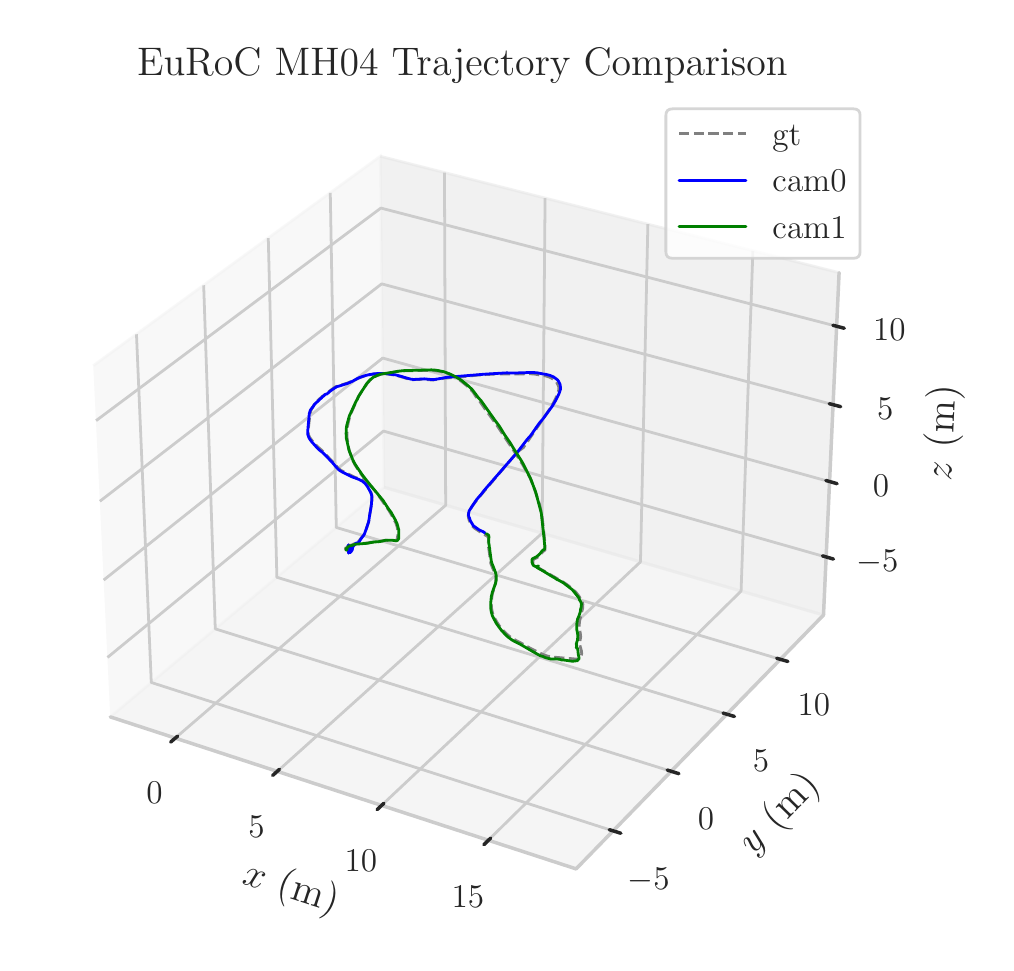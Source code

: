 \begingroup%
\makeatletter%
\begin{pgfpicture}%
\pgfpathrectangle{\pgfpointorigin}{\pgfqpoint{4.789in}{4.577in}}%
\pgfusepath{use as bounding box, clip}%
\begin{pgfscope}%
\pgfsetbuttcap%
\pgfsetmiterjoin%
\definecolor{currentfill}{rgb}{1.0,1.0,1.0}%
\pgfsetfillcolor{currentfill}%
\pgfsetlinewidth{0.0pt}%
\definecolor{currentstroke}{rgb}{1.0,1.0,1.0}%
\pgfsetstrokecolor{currentstroke}%
\pgfsetdash{}{0pt}%
\pgfpathmoveto{\pgfqpoint{0.0in}{0.0in}}%
\pgfpathlineto{\pgfqpoint{4.789in}{0.0in}}%
\pgfpathlineto{\pgfqpoint{4.789in}{4.577in}}%
\pgfpathlineto{\pgfqpoint{0.0in}{4.577in}}%
\pgfpathlineto{\pgfqpoint{0.0in}{0.0in}}%
\pgfpathclose%
\pgfusepath{fill}%
\end{pgfscope}%
\begin{pgfscope}%
\pgfsetbuttcap%
\pgfsetmiterjoin%
\definecolor{currentfill}{rgb}{1.0,1.0,1.0}%
\pgfsetfillcolor{currentfill}%
\pgfsetlinewidth{0.0pt}%
\definecolor{currentstroke}{rgb}{0.0,0.0,0.0}%
\pgfsetstrokecolor{currentstroke}%
\pgfsetstrokeopacity{0.0}%
\pgfsetdash{}{0pt}%
\pgfpathmoveto{\pgfqpoint{0.1in}{0.109in}}%
\pgfpathlineto{\pgfqpoint{4.246in}{0.109in}}%
\pgfpathlineto{\pgfqpoint{4.246in}{4.255in}}%
\pgfpathlineto{\pgfqpoint{0.1in}{4.255in}}%
\pgfpathlineto{\pgfqpoint{0.1in}{0.109in}}%
\pgfpathclose%
\pgfusepath{fill}%
\end{pgfscope}%
\begin{pgfscope}%
\pgfsetbuttcap%
\pgfsetmiterjoin%
\definecolor{currentfill}{rgb}{0.95,0.95,0.95}%
\pgfsetfillcolor{currentfill}%
\pgfsetfillopacity{0.5}%
\pgfsetlinewidth{1.004pt}%
\definecolor{currentstroke}{rgb}{0.95,0.95,0.95}%
\pgfsetstrokecolor{currentstroke}%
\pgfsetstrokeopacity{0.5}%
\pgfsetdash{}{0pt}%
\pgfpathmoveto{\pgfqpoint{0.413in}{1.131in}}%
\pgfpathlineto{\pgfqpoint{1.782in}{2.279in}}%
\pgfpathlineto{\pgfqpoint{1.763in}{3.934in}}%
\pgfpathlineto{\pgfqpoint{0.328in}{2.887in}}%
\pgfusepath{stroke,fill}%
\end{pgfscope}%
\begin{pgfscope}%
\pgfsetbuttcap%
\pgfsetmiterjoin%
\definecolor{currentfill}{rgb}{0.9,0.9,0.9}%
\pgfsetfillcolor{currentfill}%
\pgfsetfillopacity{0.5}%
\pgfsetlinewidth{1.004pt}%
\definecolor{currentstroke}{rgb}{0.9,0.9,0.9}%
\pgfsetstrokecolor{currentstroke}%
\pgfsetstrokeopacity{0.5}%
\pgfsetdash{}{0pt}%
\pgfpathmoveto{\pgfqpoint{1.782in}{2.279in}}%
\pgfpathlineto{\pgfqpoint{3.979in}{1.64in}}%
\pgfpathlineto{\pgfqpoint{4.057in}{3.352in}}%
\pgfpathlineto{\pgfqpoint{1.763in}{3.934in}}%
\pgfusepath{stroke,fill}%
\end{pgfscope}%
\begin{pgfscope}%
\pgfsetbuttcap%
\pgfsetmiterjoin%
\definecolor{currentfill}{rgb}{0.925,0.925,0.925}%
\pgfsetfillcolor{currentfill}%
\pgfsetfillopacity{0.5}%
\pgfsetlinewidth{1.004pt}%
\definecolor{currentstroke}{rgb}{0.925,0.925,0.925}%
\pgfsetstrokecolor{currentstroke}%
\pgfsetstrokeopacity{0.5}%
\pgfsetdash{}{0pt}%
\pgfpathmoveto{\pgfqpoint{0.413in}{1.131in}}%
\pgfpathlineto{\pgfqpoint{2.742in}{0.371in}}%
\pgfpathlineto{\pgfqpoint{3.979in}{1.64in}}%
\pgfpathlineto{\pgfqpoint{1.782in}{2.279in}}%
\pgfusepath{stroke,fill}%
\end{pgfscope}%
\begin{pgfscope}%
\pgfsetroundcap%
\pgfsetroundjoin%
\pgfsetlinewidth{1.255pt}%
\definecolor{currentstroke}{rgb}{0.8,0.8,0.8}%
\pgfsetstrokecolor{currentstroke}%
\pgfsetdash{}{0pt}%
\pgfpathmoveto{\pgfqpoint{0.413in}{1.131in}}%
\pgfpathlineto{\pgfqpoint{2.742in}{0.371in}}%
\pgfusepath{stroke}%
\end{pgfscope}%
\begin{pgfscope}%
\definecolor{textcolor}{rgb}{0.15,0.15,0.15}%
\pgfsetstrokecolor{textcolor}%
\pgfsetfillcolor{textcolor}%
\pgftext[x=1.071in, y=0.3in, left, base,rotate=341.913]{\color{textcolor}\rmfamily\fontsize{14.4}{17.28}\selectfont \(\displaystyle x\) (m)}%
\end{pgfscope}%
\begin{pgfscope}%
\pgfsetbuttcap%
\pgfsetroundjoin%
\pgfsetlinewidth{1.004pt}%
\definecolor{currentstroke}{rgb}{0.8,0.8,0.8}%
\pgfsetstrokecolor{currentstroke}%
\pgfsetdash{}{0pt}%
\pgfpathmoveto{\pgfqpoint{0.738in}{1.025in}}%
\pgfpathlineto{\pgfqpoint{2.09in}{2.189in}}%
\pgfpathlineto{\pgfqpoint{2.084in}{3.852in}}%
\pgfusepath{stroke}%
\end{pgfscope}%
\begin{pgfscope}%
\pgfsetbuttcap%
\pgfsetroundjoin%
\pgfsetlinewidth{1.004pt}%
\definecolor{currentstroke}{rgb}{0.8,0.8,0.8}%
\pgfsetstrokecolor{currentstroke}%
\pgfsetdash{}{0pt}%
\pgfpathmoveto{\pgfqpoint{1.248in}{0.858in}}%
\pgfpathlineto{\pgfqpoint{2.572in}{2.049in}}%
\pgfpathlineto{\pgfqpoint{2.587in}{3.725in}}%
\pgfusepath{stroke}%
\end{pgfscope}%
\begin{pgfscope}%
\pgfsetbuttcap%
\pgfsetroundjoin%
\pgfsetlinewidth{1.004pt}%
\definecolor{currentstroke}{rgb}{0.8,0.8,0.8}%
\pgfsetstrokecolor{currentstroke}%
\pgfsetdash{}{0pt}%
\pgfpathmoveto{\pgfqpoint{1.769in}{0.688in}}%
\pgfpathlineto{\pgfqpoint{3.064in}{1.906in}}%
\pgfpathlineto{\pgfqpoint{3.101in}{3.595in}}%
\pgfusepath{stroke}%
\end{pgfscope}%
\begin{pgfscope}%
\pgfsetbuttcap%
\pgfsetroundjoin%
\pgfsetlinewidth{1.004pt}%
\definecolor{currentstroke}{rgb}{0.8,0.8,0.8}%
\pgfsetstrokecolor{currentstroke}%
\pgfsetdash{}{0pt}%
\pgfpathmoveto{\pgfqpoint{2.303in}{0.514in}}%
\pgfpathlineto{\pgfqpoint{3.567in}{1.76in}}%
\pgfpathlineto{\pgfqpoint{3.626in}{3.461in}}%
\pgfusepath{stroke}%
\end{pgfscope}%
\begin{pgfscope}%
\pgfpathrectangle{\pgfqpoint{0.1in}{0.109in}}{\pgfqpoint{4.146in}{4.146in}}%
\pgfusepath{clip}%
\pgfsetroundcap%
\pgfsetroundjoin%
\pgfsetlinewidth{1.004pt}%
\definecolor{currentstroke}{rgb}{0.8,0.8,0.8}%
\pgfsetstrokecolor{currentstroke}%
\pgfsetdash{}{0pt}%
\pgfpathmoveto{\pgfqpoint{2.229in}{2.238in}}%
\pgfusepath{stroke}%
\end{pgfscope}%
\begin{pgfscope}%
\pgfsetroundcap%
\pgfsetroundjoin%
\pgfsetlinewidth{1.255pt}%
\definecolor{currentstroke}{rgb}{0.15,0.15,0.15}%
\pgfsetstrokecolor{currentstroke}%
\pgfsetdash{}{0pt}%
\pgfpathmoveto{\pgfqpoint{0.75in}{1.035in}}%
\pgfpathlineto{\pgfqpoint{0.715in}{1.005in}}%
\pgfusepath{stroke}%
\end{pgfscope}%
\begin{pgfscope}%
\definecolor{textcolor}{rgb}{0.15,0.15,0.15}%
\pgfsetstrokecolor{textcolor}%
\pgfsetfillcolor{textcolor}%
\pgftext[x=0.634in,y=0.806in,,top]{\color{textcolor}\rmfamily\fontsize{13.2}{15.84}\selectfont \(\displaystyle {0}\)}%
\end{pgfscope}%
\begin{pgfscope}%
\pgfpathrectangle{\pgfqpoint{0.1in}{0.109in}}{\pgfqpoint{4.146in}{4.146in}}%
\pgfusepath{clip}%
\pgfsetroundcap%
\pgfsetroundjoin%
\pgfsetlinewidth{1.004pt}%
\definecolor{currentstroke}{rgb}{0.8,0.8,0.8}%
\pgfsetstrokecolor{currentstroke}%
\pgfsetdash{}{0pt}%
\pgfpathmoveto{\pgfqpoint{2.229in}{2.238in}}%
\pgfusepath{stroke}%
\end{pgfscope}%
\begin{pgfscope}%
\pgfsetroundcap%
\pgfsetroundjoin%
\pgfsetlinewidth{1.255pt}%
\definecolor{currentstroke}{rgb}{0.15,0.15,0.15}%
\pgfsetstrokecolor{currentstroke}%
\pgfsetdash{}{0pt}%
\pgfpathmoveto{\pgfqpoint{1.259in}{0.869in}}%
\pgfpathlineto{\pgfqpoint{1.225in}{0.838in}}%
\pgfusepath{stroke}%
\end{pgfscope}%
\begin{pgfscope}%
\definecolor{textcolor}{rgb}{0.15,0.15,0.15}%
\pgfsetstrokecolor{textcolor}%
\pgfsetfillcolor{textcolor}%
\pgftext[x=1.144in,y=0.636in,,top]{\color{textcolor}\rmfamily\fontsize{13.2}{15.84}\selectfont \(\displaystyle {5}\)}%
\end{pgfscope}%
\begin{pgfscope}%
\pgfpathrectangle{\pgfqpoint{0.1in}{0.109in}}{\pgfqpoint{4.146in}{4.146in}}%
\pgfusepath{clip}%
\pgfsetroundcap%
\pgfsetroundjoin%
\pgfsetlinewidth{1.004pt}%
\definecolor{currentstroke}{rgb}{0.8,0.8,0.8}%
\pgfsetstrokecolor{currentstroke}%
\pgfsetdash{}{0pt}%
\pgfpathmoveto{\pgfqpoint{2.229in}{2.238in}}%
\pgfusepath{stroke}%
\end{pgfscope}%
\begin{pgfscope}%
\pgfsetroundcap%
\pgfsetroundjoin%
\pgfsetlinewidth{1.255pt}%
\definecolor{currentstroke}{rgb}{0.15,0.15,0.15}%
\pgfsetstrokecolor{currentstroke}%
\pgfsetdash{}{0pt}%
\pgfpathmoveto{\pgfqpoint{1.781in}{0.699in}}%
\pgfpathlineto{\pgfqpoint{1.747in}{0.667in}}%
\pgfusepath{stroke}%
\end{pgfscope}%
\begin{pgfscope}%
\definecolor{textcolor}{rgb}{0.15,0.15,0.15}%
\pgfsetstrokecolor{textcolor}%
\pgfsetfillcolor{textcolor}%
\pgftext[x=1.666in,y=0.463in,,top]{\color{textcolor}\rmfamily\fontsize{13.2}{15.84}\selectfont \(\displaystyle {10}\)}%
\end{pgfscope}%
\begin{pgfscope}%
\pgfpathrectangle{\pgfqpoint{0.1in}{0.109in}}{\pgfqpoint{4.146in}{4.146in}}%
\pgfusepath{clip}%
\pgfsetroundcap%
\pgfsetroundjoin%
\pgfsetlinewidth{1.004pt}%
\definecolor{currentstroke}{rgb}{0.8,0.8,0.8}%
\pgfsetstrokecolor{currentstroke}%
\pgfsetdash{}{0pt}%
\pgfpathmoveto{\pgfqpoint{2.229in}{2.238in}}%
\pgfusepath{stroke}%
\end{pgfscope}%
\begin{pgfscope}%
\pgfsetroundcap%
\pgfsetroundjoin%
\pgfsetlinewidth{1.255pt}%
\definecolor{currentstroke}{rgb}{0.15,0.15,0.15}%
\pgfsetstrokecolor{currentstroke}%
\pgfsetdash{}{0pt}%
\pgfpathmoveto{\pgfqpoint{2.315in}{0.525in}}%
\pgfpathlineto{\pgfqpoint{2.281in}{0.492in}}%
\pgfusepath{stroke}%
\end{pgfscope}%
\begin{pgfscope}%
\definecolor{textcolor}{rgb}{0.15,0.15,0.15}%
\pgfsetstrokecolor{textcolor}%
\pgfsetfillcolor{textcolor}%
\pgftext[x=2.201in,y=0.285in,,top]{\color{textcolor}\rmfamily\fontsize{13.2}{15.84}\selectfont \(\displaystyle {15}\)}%
\end{pgfscope}%
\begin{pgfscope}%
\pgfsetroundcap%
\pgfsetroundjoin%
\pgfsetlinewidth{1.255pt}%
\definecolor{currentstroke}{rgb}{0.8,0.8,0.8}%
\pgfsetstrokecolor{currentstroke}%
\pgfsetdash{}{0pt}%
\pgfpathmoveto{\pgfqpoint{3.979in}{1.64in}}%
\pgfpathlineto{\pgfqpoint{2.742in}{0.371in}}%
\pgfusepath{stroke}%
\end{pgfscope}%
\begin{pgfscope}%
\definecolor{textcolor}{rgb}{0.15,0.15,0.15}%
\pgfsetstrokecolor{textcolor}%
\pgfsetfillcolor{textcolor}%
\pgftext[x=3.63in, y=0.437in, left, base,rotate=45.742]{\color{textcolor}\rmfamily\fontsize{14.4}{17.28}\selectfont \(\displaystyle y\) (m)}%
\end{pgfscope}%
\begin{pgfscope}%
\pgfsetbuttcap%
\pgfsetroundjoin%
\pgfsetlinewidth{1.004pt}%
\definecolor{currentstroke}{rgb}{0.8,0.8,0.8}%
\pgfsetstrokecolor{currentstroke}%
\pgfsetdash{}{0pt}%
\pgfpathmoveto{\pgfqpoint{0.544in}{3.044in}}%
\pgfpathlineto{\pgfqpoint{0.618in}{1.303in}}%
\pgfpathlineto{\pgfqpoint{2.927in}{0.561in}}%
\pgfusepath{stroke}%
\end{pgfscope}%
\begin{pgfscope}%
\pgfsetbuttcap%
\pgfsetroundjoin%
\pgfsetlinewidth{1.004pt}%
\definecolor{currentstroke}{rgb}{0.8,0.8,0.8}%
\pgfsetstrokecolor{currentstroke}%
\pgfsetdash{}{0pt}%
\pgfpathmoveto{\pgfqpoint{0.88in}{3.289in}}%
\pgfpathlineto{\pgfqpoint{0.938in}{1.571in}}%
\pgfpathlineto{\pgfqpoint{3.217in}{0.859in}}%
\pgfusepath{stroke}%
\end{pgfscope}%
\begin{pgfscope}%
\pgfsetbuttcap%
\pgfsetroundjoin%
\pgfsetlinewidth{1.004pt}%
\definecolor{currentstroke}{rgb}{0.8,0.8,0.8}%
\pgfsetstrokecolor{currentstroke}%
\pgfsetdash{}{0pt}%
\pgfpathmoveto{\pgfqpoint{1.203in}{3.525in}}%
\pgfpathlineto{\pgfqpoint{1.246in}{1.829in}}%
\pgfpathlineto{\pgfqpoint{3.496in}{1.144in}}%
\pgfusepath{stroke}%
\end{pgfscope}%
\begin{pgfscope}%
\pgfsetbuttcap%
\pgfsetroundjoin%
\pgfsetlinewidth{1.004pt}%
\definecolor{currentstroke}{rgb}{0.8,0.8,0.8}%
\pgfsetstrokecolor{currentstroke}%
\pgfsetdash{}{0pt}%
\pgfpathmoveto{\pgfqpoint{1.513in}{3.751in}}%
\pgfpathlineto{\pgfqpoint{1.543in}{2.078in}}%
\pgfpathlineto{\pgfqpoint{3.763in}{1.419in}}%
\pgfusepath{stroke}%
\end{pgfscope}%
\begin{pgfscope}%
\pgfpathrectangle{\pgfqpoint{0.1in}{0.109in}}{\pgfqpoint{4.146in}{4.146in}}%
\pgfusepath{clip}%
\pgfsetroundcap%
\pgfsetroundjoin%
\pgfsetlinewidth{1.004pt}%
\definecolor{currentstroke}{rgb}{0.8,0.8,0.8}%
\pgfsetstrokecolor{currentstroke}%
\pgfsetdash{}{0pt}%
\pgfpathmoveto{\pgfqpoint{2.229in}{2.238in}}%
\pgfusepath{stroke}%
\end{pgfscope}%
\begin{pgfscope}%
\pgfsetroundcap%
\pgfsetroundjoin%
\pgfsetlinewidth{1.255pt}%
\definecolor{currentstroke}{rgb}{0.15,0.15,0.15}%
\pgfsetstrokecolor{currentstroke}%
\pgfsetdash{}{0pt}%
\pgfpathmoveto{\pgfqpoint{2.908in}{0.567in}}%
\pgfpathlineto{\pgfqpoint{2.966in}{0.549in}}%
\pgfusepath{stroke}%
\end{pgfscope}%
\begin{pgfscope}%
\definecolor{textcolor}{rgb}{0.15,0.15,0.15}%
\pgfsetstrokecolor{textcolor}%
\pgfsetfillcolor{textcolor}%
\pgftext[x=3.105in,y=0.376in,,top]{\color{textcolor}\rmfamily\fontsize{13.2}{15.84}\selectfont \(\displaystyle {\ensuremath{-}5}\)}%
\end{pgfscope}%
\begin{pgfscope}%
\pgfpathrectangle{\pgfqpoint{0.1in}{0.109in}}{\pgfqpoint{4.146in}{4.146in}}%
\pgfusepath{clip}%
\pgfsetroundcap%
\pgfsetroundjoin%
\pgfsetlinewidth{1.004pt}%
\definecolor{currentstroke}{rgb}{0.8,0.8,0.8}%
\pgfsetstrokecolor{currentstroke}%
\pgfsetdash{}{0pt}%
\pgfpathmoveto{\pgfqpoint{2.229in}{2.238in}}%
\pgfusepath{stroke}%
\end{pgfscope}%
\begin{pgfscope}%
\pgfsetroundcap%
\pgfsetroundjoin%
\pgfsetlinewidth{1.255pt}%
\definecolor{currentstroke}{rgb}{0.15,0.15,0.15}%
\pgfsetstrokecolor{currentstroke}%
\pgfsetdash{}{0pt}%
\pgfpathmoveto{\pgfqpoint{3.198in}{0.865in}}%
\pgfpathlineto{\pgfqpoint{3.256in}{0.847in}}%
\pgfusepath{stroke}%
\end{pgfscope}%
\begin{pgfscope}%
\definecolor{textcolor}{rgb}{0.15,0.15,0.15}%
\pgfsetstrokecolor{textcolor}%
\pgfsetfillcolor{textcolor}%
\pgftext[x=3.392in,y=0.677in,,top]{\color{textcolor}\rmfamily\fontsize{13.2}{15.84}\selectfont \(\displaystyle {0}\)}%
\end{pgfscope}%
\begin{pgfscope}%
\pgfpathrectangle{\pgfqpoint{0.1in}{0.109in}}{\pgfqpoint{4.146in}{4.146in}}%
\pgfusepath{clip}%
\pgfsetroundcap%
\pgfsetroundjoin%
\pgfsetlinewidth{1.004pt}%
\definecolor{currentstroke}{rgb}{0.8,0.8,0.8}%
\pgfsetstrokecolor{currentstroke}%
\pgfsetdash{}{0pt}%
\pgfpathmoveto{\pgfqpoint{2.229in}{2.238in}}%
\pgfusepath{stroke}%
\end{pgfscope}%
\begin{pgfscope}%
\pgfsetroundcap%
\pgfsetroundjoin%
\pgfsetlinewidth{1.255pt}%
\definecolor{currentstroke}{rgb}{0.15,0.15,0.15}%
\pgfsetstrokecolor{currentstroke}%
\pgfsetdash{}{0pt}%
\pgfpathmoveto{\pgfqpoint{3.477in}{1.15in}}%
\pgfpathlineto{\pgfqpoint{3.534in}{1.133in}}%
\pgfusepath{stroke}%
\end{pgfscope}%
\begin{pgfscope}%
\definecolor{textcolor}{rgb}{0.15,0.15,0.15}%
\pgfsetstrokecolor{textcolor}%
\pgfsetfillcolor{textcolor}%
\pgftext[x=3.667in,y=0.967in,,top]{\color{textcolor}\rmfamily\fontsize{13.2}{15.84}\selectfont \(\displaystyle {5}\)}%
\end{pgfscope}%
\begin{pgfscope}%
\pgfpathrectangle{\pgfqpoint{0.1in}{0.109in}}{\pgfqpoint{4.146in}{4.146in}}%
\pgfusepath{clip}%
\pgfsetroundcap%
\pgfsetroundjoin%
\pgfsetlinewidth{1.004pt}%
\definecolor{currentstroke}{rgb}{0.8,0.8,0.8}%
\pgfsetstrokecolor{currentstroke}%
\pgfsetdash{}{0pt}%
\pgfpathmoveto{\pgfqpoint{2.229in}{2.238in}}%
\pgfusepath{stroke}%
\end{pgfscope}%
\begin{pgfscope}%
\pgfsetroundcap%
\pgfsetroundjoin%
\pgfsetlinewidth{1.255pt}%
\definecolor{currentstroke}{rgb}{0.15,0.15,0.15}%
\pgfsetstrokecolor{currentstroke}%
\pgfsetdash{}{0pt}%
\pgfpathmoveto{\pgfqpoint{3.745in}{1.424in}}%
\pgfpathlineto{\pgfqpoint{3.801in}{1.408in}}%
\pgfusepath{stroke}%
\end{pgfscope}%
\begin{pgfscope}%
\definecolor{textcolor}{rgb}{0.15,0.15,0.15}%
\pgfsetstrokecolor{textcolor}%
\pgfsetfillcolor{textcolor}%
\pgftext[x=3.931in,y=1.245in,,top]{\color{textcolor}\rmfamily\fontsize{13.2}{15.84}\selectfont \(\displaystyle {10}\)}%
\end{pgfscope}%
\begin{pgfscope}%
\pgfsetroundcap%
\pgfsetroundjoin%
\pgfsetlinewidth{1.255pt}%
\definecolor{currentstroke}{rgb}{0.8,0.8,0.8}%
\pgfsetstrokecolor{currentstroke}%
\pgfsetdash{}{0pt}%
\pgfpathmoveto{\pgfqpoint{3.979in}{1.64in}}%
\pgfpathlineto{\pgfqpoint{4.057in}{3.352in}}%
\pgfusepath{stroke}%
\end{pgfscope}%
\begin{pgfscope}%
\definecolor{textcolor}{rgb}{0.15,0.15,0.15}%
\pgfsetstrokecolor{textcolor}%
\pgfsetfillcolor{textcolor}%
\pgftext[x=4.617in, y=2.31in, left, base,rotate=87.378]{\color{textcolor}\rmfamily\fontsize{14.4}{17.28}\selectfont \(\displaystyle z\) (m)}%
\end{pgfscope}%
\begin{pgfscope}%
\pgfsetbuttcap%
\pgfsetroundjoin%
\pgfsetlinewidth{1.004pt}%
\definecolor{currentstroke}{rgb}{0.8,0.8,0.8}%
\pgfsetstrokecolor{currentstroke}%
\pgfsetdash{}{0pt}%
\pgfpathmoveto{\pgfqpoint{3.992in}{1.93in}}%
\pgfpathlineto{\pgfqpoint{1.779in}{2.56in}}%
\pgfpathlineto{\pgfqpoint{0.399in}{1.428in}}%
\pgfusepath{stroke}%
\end{pgfscope}%
\begin{pgfscope}%
\pgfsetbuttcap%
\pgfsetroundjoin%
\pgfsetlinewidth{1.004pt}%
\definecolor{currentstroke}{rgb}{0.8,0.8,0.8}%
\pgfsetstrokecolor{currentstroke}%
\pgfsetdash{}{0pt}%
\pgfpathmoveto{\pgfqpoint{4.01in}{2.307in}}%
\pgfpathlineto{\pgfqpoint{1.775in}{2.925in}}%
\pgfpathlineto{\pgfqpoint{0.38in}{1.815in}}%
\pgfusepath{stroke}%
\end{pgfscope}%
\begin{pgfscope}%
\pgfsetbuttcap%
\pgfsetroundjoin%
\pgfsetlinewidth{1.004pt}%
\definecolor{currentstroke}{rgb}{0.8,0.8,0.8}%
\pgfsetstrokecolor{currentstroke}%
\pgfsetdash{}{0pt}%
\pgfpathmoveto{\pgfqpoint{4.027in}{2.692in}}%
\pgfpathlineto{\pgfqpoint{1.77in}{3.296in}}%
\pgfpathlineto{\pgfqpoint{0.361in}{2.209in}}%
\pgfusepath{stroke}%
\end{pgfscope}%
\begin{pgfscope}%
\pgfsetbuttcap%
\pgfsetroundjoin%
\pgfsetlinewidth{1.004pt}%
\definecolor{currentstroke}{rgb}{0.8,0.8,0.8}%
\pgfsetstrokecolor{currentstroke}%
\pgfsetdash{}{0pt}%
\pgfpathmoveto{\pgfqpoint{4.045in}{3.084in}}%
\pgfpathlineto{\pgfqpoint{1.766in}{3.675in}}%
\pgfpathlineto{\pgfqpoint{0.342in}{2.612in}}%
\pgfusepath{stroke}%
\end{pgfscope}%
\begin{pgfscope}%
\pgfpathrectangle{\pgfqpoint{0.1in}{0.109in}}{\pgfqpoint{4.146in}{4.146in}}%
\pgfusepath{clip}%
\pgfsetroundcap%
\pgfsetroundjoin%
\pgfsetlinewidth{1.004pt}%
\definecolor{currentstroke}{rgb}{0.8,0.8,0.8}%
\pgfsetstrokecolor{currentstroke}%
\pgfsetdash{}{0pt}%
\pgfpathmoveto{\pgfqpoint{2.229in}{2.238in}}%
\pgfusepath{stroke}%
\end{pgfscope}%
\begin{pgfscope}%
\pgfsetroundcap%
\pgfsetroundjoin%
\pgfsetlinewidth{1.255pt}%
\definecolor{currentstroke}{rgb}{0.15,0.15,0.15}%
\pgfsetstrokecolor{currentstroke}%
\pgfsetdash{}{0pt}%
\pgfpathmoveto{\pgfqpoint{3.974in}{1.936in}}%
\pgfpathlineto{\pgfqpoint{4.029in}{1.92in}}%
\pgfusepath{stroke}%
\end{pgfscope}%
\begin{pgfscope}%
\definecolor{textcolor}{rgb}{0.15,0.15,0.15}%
\pgfsetstrokecolor{textcolor}%
\pgfsetfillcolor{textcolor}%
\pgftext[x=4.248in,y=1.966in,,top]{\color{textcolor}\rmfamily\fontsize{13.2}{15.84}\selectfont \(\displaystyle {\ensuremath{-}5}\)}%
\end{pgfscope}%
\begin{pgfscope}%
\pgfpathrectangle{\pgfqpoint{0.1in}{0.109in}}{\pgfqpoint{4.146in}{4.146in}}%
\pgfusepath{clip}%
\pgfsetroundcap%
\pgfsetroundjoin%
\pgfsetlinewidth{1.004pt}%
\definecolor{currentstroke}{rgb}{0.8,0.8,0.8}%
\pgfsetstrokecolor{currentstroke}%
\pgfsetdash{}{0pt}%
\pgfpathmoveto{\pgfqpoint{2.229in}{2.238in}}%
\pgfusepath{stroke}%
\end{pgfscope}%
\begin{pgfscope}%
\pgfsetroundcap%
\pgfsetroundjoin%
\pgfsetlinewidth{1.255pt}%
\definecolor{currentstroke}{rgb}{0.15,0.15,0.15}%
\pgfsetstrokecolor{currentstroke}%
\pgfsetdash{}{0pt}%
\pgfpathmoveto{\pgfqpoint{3.991in}{2.313in}}%
\pgfpathlineto{\pgfqpoint{4.047in}{2.297in}}%
\pgfusepath{stroke}%
\end{pgfscope}%
\begin{pgfscope}%
\definecolor{textcolor}{rgb}{0.15,0.15,0.15}%
\pgfsetstrokecolor{textcolor}%
\pgfsetfillcolor{textcolor}%
\pgftext[x=4.267in,y=2.342in,,top]{\color{textcolor}\rmfamily\fontsize{13.2}{15.84}\selectfont \(\displaystyle {0}\)}%
\end{pgfscope}%
\begin{pgfscope}%
\pgfpathrectangle{\pgfqpoint{0.1in}{0.109in}}{\pgfqpoint{4.146in}{4.146in}}%
\pgfusepath{clip}%
\pgfsetroundcap%
\pgfsetroundjoin%
\pgfsetlinewidth{1.004pt}%
\definecolor{currentstroke}{rgb}{0.8,0.8,0.8}%
\pgfsetstrokecolor{currentstroke}%
\pgfsetdash{}{0pt}%
\pgfpathmoveto{\pgfqpoint{2.229in}{2.238in}}%
\pgfusepath{stroke}%
\end{pgfscope}%
\begin{pgfscope}%
\pgfsetroundcap%
\pgfsetroundjoin%
\pgfsetlinewidth{1.255pt}%
\definecolor{currentstroke}{rgb}{0.15,0.15,0.15}%
\pgfsetstrokecolor{currentstroke}%
\pgfsetdash{}{0pt}%
\pgfpathmoveto{\pgfqpoint{4.008in}{2.697in}}%
\pgfpathlineto{\pgfqpoint{4.065in}{2.682in}}%
\pgfusepath{stroke}%
\end{pgfscope}%
\begin{pgfscope}%
\definecolor{textcolor}{rgb}{0.15,0.15,0.15}%
\pgfsetstrokecolor{textcolor}%
\pgfsetfillcolor{textcolor}%
\pgftext[x=4.288in,y=2.726in,,top]{\color{textcolor}\rmfamily\fontsize{13.2}{15.84}\selectfont \(\displaystyle {5}\)}%
\end{pgfscope}%
\begin{pgfscope}%
\pgfpathrectangle{\pgfqpoint{0.1in}{0.109in}}{\pgfqpoint{4.146in}{4.146in}}%
\pgfusepath{clip}%
\pgfsetroundcap%
\pgfsetroundjoin%
\pgfsetlinewidth{1.004pt}%
\definecolor{currentstroke}{rgb}{0.8,0.8,0.8}%
\pgfsetstrokecolor{currentstroke}%
\pgfsetdash{}{0pt}%
\pgfpathmoveto{\pgfqpoint{2.229in}{2.238in}}%
\pgfusepath{stroke}%
\end{pgfscope}%
\begin{pgfscope}%
\pgfsetroundcap%
\pgfsetroundjoin%
\pgfsetlinewidth{1.255pt}%
\definecolor{currentstroke}{rgb}{0.15,0.15,0.15}%
\pgfsetstrokecolor{currentstroke}%
\pgfsetdash{}{0pt}%
\pgfpathmoveto{\pgfqpoint{4.026in}{3.089in}}%
\pgfpathlineto{\pgfqpoint{4.083in}{3.074in}}%
\pgfusepath{stroke}%
\end{pgfscope}%
\begin{pgfscope}%
\definecolor{textcolor}{rgb}{0.15,0.15,0.15}%
\pgfsetstrokecolor{textcolor}%
\pgfsetfillcolor{textcolor}%
\pgftext[x=4.308in,y=3.118in,,top]{\color{textcolor}\rmfamily\fontsize{13.2}{15.84}\selectfont \(\displaystyle {10}\)}%
\end{pgfscope}%
\begin{pgfscope}%
\pgfpathrectangle{\pgfqpoint{0.1in}{0.109in}}{\pgfqpoint{4.146in}{4.146in}}%
\pgfusepath{clip}%
\pgfsetbuttcap%
\pgfsetroundjoin%
\pgfsetlinewidth{1.004pt}%
\definecolor{currentstroke}{rgb}{0.502,0.502,0.502}%
\pgfsetstrokecolor{currentstroke}%
\pgfsetdash{{3.7pt}{1.6pt}}{0.0pt}%
\pgfpathmoveto{\pgfqpoint{1.604in}{1.954in}}%
\pgfpathlineto{\pgfqpoint{1.605in}{1.958in}}%
\pgfpathlineto{\pgfqpoint{1.606in}{1.983in}}%
\pgfpathlineto{\pgfqpoint{1.605in}{1.992in}}%
\pgfpathlineto{\pgfqpoint{1.605in}{1.976in}}%
\pgfpathlineto{\pgfqpoint{1.604in}{1.964in}}%
\pgfpathlineto{\pgfqpoint{1.604in}{1.972in}}%
\pgfpathlineto{\pgfqpoint{1.602in}{1.989in}}%
\pgfpathlineto{\pgfqpoint{1.604in}{1.985in}}%
\pgfpathlineto{\pgfqpoint{1.608in}{1.973in}}%
\pgfpathlineto{\pgfqpoint{1.609in}{1.964in}}%
\pgfpathlineto{\pgfqpoint{1.609in}{1.957in}}%
\pgfpathlineto{\pgfqpoint{1.61in}{1.955in}}%
\pgfpathlineto{\pgfqpoint{1.612in}{1.955in}}%
\pgfpathlineto{\pgfqpoint{1.617in}{1.96in}}%
\pgfpathlineto{\pgfqpoint{1.621in}{1.966in}}%
\pgfpathlineto{\pgfqpoint{1.623in}{1.973in}}%
\pgfpathlineto{\pgfqpoint{1.621in}{1.983in}}%
\pgfpathlineto{\pgfqpoint{1.619in}{1.986in}}%
\pgfpathlineto{\pgfqpoint{1.618in}{1.984in}}%
\pgfpathlineto{\pgfqpoint{1.617in}{1.979in}}%
\pgfpathlineto{\pgfqpoint{1.616in}{1.974in}}%
\pgfpathlineto{\pgfqpoint{1.609in}{1.958in}}%
\pgfpathlineto{\pgfqpoint{1.608in}{1.958in}}%
\pgfpathlineto{\pgfqpoint{1.607in}{1.969in}}%
\pgfpathlineto{\pgfqpoint{1.606in}{1.968in}}%
\pgfpathlineto{\pgfqpoint{1.604in}{1.96in}}%
\pgfpathlineto{\pgfqpoint{1.603in}{1.956in}}%
\pgfpathlineto{\pgfqpoint{1.604in}{1.957in}}%
\pgfpathlineto{\pgfqpoint{1.606in}{1.959in}}%
\pgfpathlineto{\pgfqpoint{1.609in}{1.964in}}%
\pgfpathlineto{\pgfqpoint{1.612in}{1.973in}}%
\pgfpathlineto{\pgfqpoint{1.616in}{1.974in}}%
\pgfpathlineto{\pgfqpoint{1.621in}{1.979in}}%
\pgfpathlineto{\pgfqpoint{1.634in}{1.996in}}%
\pgfpathlineto{\pgfqpoint{1.641in}{2.002in}}%
\pgfpathlineto{\pgfqpoint{1.648in}{2.004in}}%
\pgfpathlineto{\pgfqpoint{1.652in}{2.005in}}%
\pgfpathlineto{\pgfqpoint{1.659in}{2.014in}}%
\pgfpathlineto{\pgfqpoint{1.671in}{2.03in}}%
\pgfpathlineto{\pgfqpoint{1.68in}{2.04in}}%
\pgfpathlineto{\pgfqpoint{1.688in}{2.055in}}%
\pgfpathlineto{\pgfqpoint{1.703in}{2.101in}}%
\pgfpathlineto{\pgfqpoint{1.707in}{2.118in}}%
\pgfpathlineto{\pgfqpoint{1.722in}{2.218in}}%
\pgfpathlineto{\pgfqpoint{1.722in}{2.231in}}%
\pgfpathlineto{\pgfqpoint{1.72in}{2.243in}}%
\pgfpathlineto{\pgfqpoint{1.713in}{2.262in}}%
\pgfpathlineto{\pgfqpoint{1.705in}{2.277in}}%
\pgfpathlineto{\pgfqpoint{1.696in}{2.292in}}%
\pgfpathlineto{\pgfqpoint{1.684in}{2.305in}}%
\pgfpathlineto{\pgfqpoint{1.67in}{2.316in}}%
\pgfpathlineto{\pgfqpoint{1.653in}{2.323in}}%
\pgfpathlineto{\pgfqpoint{1.635in}{2.329in}}%
\pgfpathlineto{\pgfqpoint{1.618in}{2.338in}}%
\pgfpathlineto{\pgfqpoint{1.579in}{2.357in}}%
\pgfpathlineto{\pgfqpoint{1.566in}{2.364in}}%
\pgfpathlineto{\pgfqpoint{1.554in}{2.373in}}%
\pgfpathlineto{\pgfqpoint{1.543in}{2.386in}}%
\pgfpathlineto{\pgfqpoint{1.526in}{2.405in}}%
\pgfpathlineto{\pgfqpoint{1.47in}{2.464in}}%
\pgfpathlineto{\pgfqpoint{1.446in}{2.485in}}%
\pgfpathlineto{\pgfqpoint{1.422in}{2.512in}}%
\pgfpathlineto{\pgfqpoint{1.411in}{2.527in}}%
\pgfpathlineto{\pgfqpoint{1.407in}{2.535in}}%
\pgfpathlineto{\pgfqpoint{1.404in}{2.543in}}%
\pgfpathlineto{\pgfqpoint{1.403in}{2.551in}}%
\pgfpathlineto{\pgfqpoint{1.403in}{2.568in}}%
\pgfpathlineto{\pgfqpoint{1.407in}{2.605in}}%
\pgfpathlineto{\pgfqpoint{1.412in}{2.649in}}%
\pgfpathlineto{\pgfqpoint{1.417in}{2.665in}}%
\pgfpathlineto{\pgfqpoint{1.428in}{2.685in}}%
\pgfpathlineto{\pgfqpoint{1.44in}{2.702in}}%
\pgfpathlineto{\pgfqpoint{1.455in}{2.717in}}%
\pgfpathlineto{\pgfqpoint{1.473in}{2.733in}}%
\pgfpathlineto{\pgfqpoint{1.531in}{2.776in}}%
\pgfpathlineto{\pgfqpoint{1.541in}{2.782in}}%
\pgfpathlineto{\pgfqpoint{1.563in}{2.789in}}%
\pgfpathlineto{\pgfqpoint{1.596in}{2.799in}}%
\pgfpathlineto{\pgfqpoint{1.628in}{2.812in}}%
\pgfpathlineto{\pgfqpoint{1.662in}{2.828in}}%
\pgfpathlineto{\pgfqpoint{1.686in}{2.836in}}%
\pgfpathlineto{\pgfqpoint{1.712in}{2.842in}}%
\pgfpathlineto{\pgfqpoint{1.74in}{2.846in}}%
\pgfpathlineto{\pgfqpoint{1.767in}{2.847in}}%
\pgfpathlineto{\pgfqpoint{1.793in}{2.846in}}%
\pgfpathlineto{\pgfqpoint{1.834in}{2.84in}}%
\pgfpathlineto{\pgfqpoint{1.862in}{2.833in}}%
\pgfpathlineto{\pgfqpoint{1.901in}{2.821in}}%
\pgfpathlineto{\pgfqpoint{1.914in}{2.818in}}%
\pgfpathlineto{\pgfqpoint{1.926in}{2.817in}}%
\pgfpathlineto{\pgfqpoint{1.98in}{2.819in}}%
\pgfpathlineto{\pgfqpoint{2.024in}{2.815in}}%
\pgfpathlineto{\pgfqpoint{2.049in}{2.819in}}%
\pgfpathlineto{\pgfqpoint{2.088in}{2.825in}}%
\pgfpathlineto{\pgfqpoint{2.131in}{2.828in}}%
\pgfpathlineto{\pgfqpoint{2.18in}{2.832in}}%
\pgfpathlineto{\pgfqpoint{2.251in}{2.84in}}%
\pgfpathlineto{\pgfqpoint{2.354in}{2.846in}}%
\pgfpathlineto{\pgfqpoint{2.405in}{2.846in}}%
\pgfpathlineto{\pgfqpoint{2.457in}{2.845in}}%
\pgfpathlineto{\pgfqpoint{2.506in}{2.847in}}%
\pgfpathlineto{\pgfqpoint{2.534in}{2.845in}}%
\pgfpathlineto{\pgfqpoint{2.592in}{2.835in}}%
\pgfpathlineto{\pgfqpoint{2.611in}{2.829in}}%
\pgfpathlineto{\pgfqpoint{2.627in}{2.82in}}%
\pgfpathlineto{\pgfqpoint{2.64in}{2.809in}}%
\pgfpathlineto{\pgfqpoint{2.645in}{2.803in}}%
\pgfpathlineto{\pgfqpoint{2.649in}{2.796in}}%
\pgfpathlineto{\pgfqpoint{2.653in}{2.788in}}%
\pgfpathlineto{\pgfqpoint{2.655in}{2.781in}}%
\pgfpathlineto{\pgfqpoint{2.655in}{2.773in}}%
\pgfpathlineto{\pgfqpoint{2.655in}{2.765in}}%
\pgfpathlineto{\pgfqpoint{2.65in}{2.747in}}%
\pgfpathlineto{\pgfqpoint{2.641in}{2.726in}}%
\pgfpathlineto{\pgfqpoint{2.628in}{2.7in}}%
\pgfpathlineto{\pgfqpoint{2.611in}{2.671in}}%
\pgfpathlineto{\pgfqpoint{2.479in}{2.478in}}%
\pgfpathlineto{\pgfqpoint{2.449in}{2.456in}}%
\pgfpathlineto{\pgfqpoint{2.26in}{2.233in}}%
\pgfpathlineto{\pgfqpoint{2.227in}{2.191in}}%
\pgfpathlineto{\pgfqpoint{2.212in}{2.169in}}%
\pgfpathlineto{\pgfqpoint{2.207in}{2.158in}}%
\pgfpathlineto{\pgfqpoint{2.204in}{2.148in}}%
\pgfpathlineto{\pgfqpoint{2.203in}{2.137in}}%
\pgfpathlineto{\pgfqpoint{2.204in}{2.126in}}%
\pgfpathlineto{\pgfqpoint{2.207in}{2.116in}}%
\pgfpathlineto{\pgfqpoint{2.214in}{2.1in}}%
\pgfpathlineto{\pgfqpoint{2.223in}{2.086in}}%
\pgfpathlineto{\pgfqpoint{2.231in}{2.077in}}%
\pgfpathlineto{\pgfqpoint{2.256in}{2.06in}}%
\pgfpathlineto{\pgfqpoint{2.301in}{2.032in}}%
\pgfpathlineto{\pgfqpoint{2.303in}{2.027in}}%
\pgfpathlineto{\pgfqpoint{2.304in}{2.021in}}%
\pgfpathlineto{\pgfqpoint{2.303in}{1.989in}}%
\pgfpathlineto{\pgfqpoint{2.316in}{1.897in}}%
\pgfpathlineto{\pgfqpoint{2.324in}{1.877in}}%
\pgfpathlineto{\pgfqpoint{2.335in}{1.852in}}%
\pgfpathlineto{\pgfqpoint{2.34in}{1.832in}}%
\pgfpathlineto{\pgfqpoint{2.341in}{1.814in}}%
\pgfpathlineto{\pgfqpoint{2.339in}{1.798in}}%
\pgfpathlineto{\pgfqpoint{2.329in}{1.765in}}%
\pgfpathlineto{\pgfqpoint{2.323in}{1.745in}}%
\pgfpathlineto{\pgfqpoint{2.32in}{1.722in}}%
\pgfpathlineto{\pgfqpoint{2.318in}{1.696in}}%
\pgfpathlineto{\pgfqpoint{2.319in}{1.676in}}%
\pgfpathlineto{\pgfqpoint{2.323in}{1.656in}}%
\pgfpathlineto{\pgfqpoint{2.328in}{1.639in}}%
\pgfpathlineto{\pgfqpoint{2.335in}{1.624in}}%
\pgfpathlineto{\pgfqpoint{2.349in}{1.6in}}%
\pgfpathlineto{\pgfqpoint{2.36in}{1.584in}}%
\pgfpathlineto{\pgfqpoint{2.38in}{1.56in}}%
\pgfpathlineto{\pgfqpoint{2.402in}{1.539in}}%
\pgfpathlineto{\pgfqpoint{2.419in}{1.526in}}%
\pgfpathlineto{\pgfqpoint{2.44in}{1.514in}}%
\pgfpathlineto{\pgfqpoint{2.482in}{1.492in}}%
\pgfpathlineto{\pgfqpoint{2.511in}{1.475in}}%
\pgfpathlineto{\pgfqpoint{2.573in}{1.444in}}%
\pgfpathlineto{\pgfqpoint{2.599in}{1.435in}}%
\pgfpathlineto{\pgfqpoint{2.625in}{1.43in}}%
\pgfpathlineto{\pgfqpoint{2.649in}{1.428in}}%
\pgfpathlineto{\pgfqpoint{2.743in}{1.42in}}%
\pgfpathlineto{\pgfqpoint{2.751in}{1.42in}}%
\pgfpathlineto{\pgfqpoint{2.758in}{1.422in}}%
\pgfpathlineto{\pgfqpoint{2.762in}{1.425in}}%
\pgfpathlineto{\pgfqpoint{2.766in}{1.429in}}%
\pgfpathlineto{\pgfqpoint{2.768in}{1.434in}}%
\pgfpathlineto{\pgfqpoint{2.77in}{1.447in}}%
\pgfpathlineto{\pgfqpoint{2.769in}{1.46in}}%
\pgfpathlineto{\pgfqpoint{2.76in}{1.493in}}%
\pgfpathlineto{\pgfqpoint{2.76in}{1.502in}}%
\pgfpathlineto{\pgfqpoint{2.765in}{1.531in}}%
\pgfpathlineto{\pgfqpoint{2.764in}{1.543in}}%
\pgfpathlineto{\pgfqpoint{2.758in}{1.581in}}%
\pgfpathlineto{\pgfqpoint{2.758in}{1.594in}}%
\pgfpathlineto{\pgfqpoint{2.76in}{1.612in}}%
\pgfpathlineto{\pgfqpoint{2.775in}{1.675in}}%
\pgfpathlineto{\pgfqpoint{2.776in}{1.693in}}%
\pgfpathlineto{\pgfqpoint{2.774in}{1.702in}}%
\pgfpathlineto{\pgfqpoint{2.77in}{1.712in}}%
\pgfpathlineto{\pgfqpoint{2.758in}{1.732in}}%
\pgfpathlineto{\pgfqpoint{2.742in}{1.753in}}%
\pgfpathlineto{\pgfqpoint{2.722in}{1.772in}}%
\pgfpathlineto{\pgfqpoint{2.701in}{1.789in}}%
\pgfpathlineto{\pgfqpoint{2.679in}{1.804in}}%
\pgfpathlineto{\pgfqpoint{2.587in}{1.857in}}%
\pgfpathlineto{\pgfqpoint{2.532in}{1.888in}}%
\pgfpathlineto{\pgfqpoint{2.527in}{1.895in}}%
\pgfpathlineto{\pgfqpoint{2.526in}{1.908in}}%
\pgfpathlineto{\pgfqpoint{2.528in}{1.917in}}%
\pgfpathlineto{\pgfqpoint{2.532in}{1.92in}}%
\pgfpathlineto{\pgfqpoint{2.547in}{1.927in}}%
\pgfpathlineto{\pgfqpoint{2.555in}{1.934in}}%
\pgfpathlineto{\pgfqpoint{2.568in}{1.948in}}%
\pgfpathlineto{\pgfqpoint{2.579in}{1.96in}}%
\pgfpathlineto{\pgfqpoint{2.584in}{1.963in}}%
\pgfpathlineto{\pgfqpoint{2.586in}{1.963in}}%
\pgfpathlineto{\pgfqpoint{2.587in}{1.977in}}%
\pgfpathlineto{\pgfqpoint{2.586in}{2.004in}}%
\pgfpathlineto{\pgfqpoint{2.573in}{2.126in}}%
\pgfpathlineto{\pgfqpoint{2.564in}{2.173in}}%
\pgfpathlineto{\pgfqpoint{2.56in}{2.191in}}%
\pgfpathlineto{\pgfqpoint{2.548in}{2.228in}}%
\pgfpathlineto{\pgfqpoint{2.53in}{2.281in}}%
\pgfpathlineto{\pgfqpoint{2.511in}{2.329in}}%
\pgfpathlineto{\pgfqpoint{2.471in}{2.399in}}%
\pgfpathlineto{\pgfqpoint{2.461in}{2.412in}}%
\pgfpathlineto{\pgfqpoint{2.454in}{2.426in}}%
\pgfpathlineto{\pgfqpoint{2.342in}{2.595in}}%
\pgfpathlineto{\pgfqpoint{2.29in}{2.666in}}%
\pgfpathlineto{\pgfqpoint{2.263in}{2.705in}}%
\pgfpathlineto{\pgfqpoint{2.241in}{2.733in}}%
\pgfpathlineto{\pgfqpoint{2.227in}{2.755in}}%
\pgfpathlineto{\pgfqpoint{2.212in}{2.771in}}%
\pgfpathlineto{\pgfqpoint{2.192in}{2.79in}}%
\pgfpathlineto{\pgfqpoint{2.168in}{2.809in}}%
\pgfpathlineto{\pgfqpoint{2.155in}{2.819in}}%
\pgfpathlineto{\pgfqpoint{2.128in}{2.835in}}%
\pgfpathlineto{\pgfqpoint{2.099in}{2.848in}}%
\pgfpathlineto{\pgfqpoint{2.069in}{2.857in}}%
\pgfpathlineto{\pgfqpoint{2.054in}{2.86in}}%
\pgfpathlineto{\pgfqpoint{2.023in}{2.863in}}%
\pgfpathlineto{\pgfqpoint{1.975in}{2.863in}}%
\pgfpathlineto{\pgfqpoint{1.927in}{2.862in}}%
\pgfpathlineto{\pgfqpoint{1.883in}{2.862in}}%
\pgfpathlineto{\pgfqpoint{1.856in}{2.859in}}%
\pgfpathlineto{\pgfqpoint{1.817in}{2.852in}}%
\pgfpathlineto{\pgfqpoint{1.782in}{2.848in}}%
\pgfpathlineto{\pgfqpoint{1.761in}{2.843in}}%
\pgfpathlineto{\pgfqpoint{1.741in}{2.835in}}%
\pgfpathlineto{\pgfqpoint{1.722in}{2.825in}}%
\pgfpathlineto{\pgfqpoint{1.714in}{2.817in}}%
\pgfpathlineto{\pgfqpoint{1.698in}{2.799in}}%
\pgfpathlineto{\pgfqpoint{1.669in}{2.757in}}%
\pgfpathlineto{\pgfqpoint{1.656in}{2.736in}}%
\pgfpathlineto{\pgfqpoint{1.644in}{2.711in}}%
\pgfpathlineto{\pgfqpoint{1.622in}{2.661in}}%
\pgfpathlineto{\pgfqpoint{1.609in}{2.627in}}%
\pgfpathlineto{\pgfqpoint{1.603in}{2.603in}}%
\pgfpathlineto{\pgfqpoint{1.598in}{2.577in}}%
\pgfpathlineto{\pgfqpoint{1.597in}{2.551in}}%
\pgfpathlineto{\pgfqpoint{1.597in}{2.527in}}%
\pgfpathlineto{\pgfqpoint{1.6in}{2.505in}}%
\pgfpathlineto{\pgfqpoint{1.605in}{2.474in}}%
\pgfpathlineto{\pgfqpoint{1.613in}{2.447in}}%
\pgfpathlineto{\pgfqpoint{1.626in}{2.412in}}%
\pgfpathlineto{\pgfqpoint{1.637in}{2.391in}}%
\pgfpathlineto{\pgfqpoint{1.657in}{2.359in}}%
\pgfpathlineto{\pgfqpoint{1.685in}{2.321in}}%
\pgfpathlineto{\pgfqpoint{1.701in}{2.301in}}%
\pgfpathlineto{\pgfqpoint{1.737in}{2.261in}}%
\pgfpathlineto{\pgfqpoint{1.754in}{2.238in}}%
\pgfpathlineto{\pgfqpoint{1.805in}{2.165in}}%
\pgfpathlineto{\pgfqpoint{1.816in}{2.147in}}%
\pgfpathlineto{\pgfqpoint{1.841in}{2.1in}}%
\pgfpathlineto{\pgfqpoint{1.848in}{2.078in}}%
\pgfpathlineto{\pgfqpoint{1.85in}{2.063in}}%
\pgfpathlineto{\pgfqpoint{1.85in}{2.035in}}%
\pgfpathlineto{\pgfqpoint{1.848in}{2.023in}}%
\pgfpathlineto{\pgfqpoint{1.844in}{2.013in}}%
\pgfpathlineto{\pgfqpoint{1.841in}{2.011in}}%
\pgfpathlineto{\pgfqpoint{1.819in}{2.014in}}%
\pgfpathlineto{\pgfqpoint{1.804in}{2.013in}}%
\pgfpathlineto{\pgfqpoint{1.793in}{2.014in}}%
\pgfpathlineto{\pgfqpoint{1.78in}{2.013in}}%
\pgfpathlineto{\pgfqpoint{1.754in}{2.007in}}%
\pgfpathlineto{\pgfqpoint{1.715in}{2.004in}}%
\pgfpathlineto{\pgfqpoint{1.696in}{2.0in}}%
\pgfpathlineto{\pgfqpoint{1.679in}{1.999in}}%
\pgfpathlineto{\pgfqpoint{1.663in}{1.997in}}%
\pgfpathlineto{\pgfqpoint{1.636in}{1.997in}}%
\pgfpathlineto{\pgfqpoint{1.627in}{1.994in}}%
\pgfpathlineto{\pgfqpoint{1.619in}{1.99in}}%
\pgfpathlineto{\pgfqpoint{1.604in}{1.988in}}%
\pgfpathlineto{\pgfqpoint{1.596in}{1.982in}}%
\pgfpathlineto{\pgfqpoint{1.59in}{1.975in}}%
\pgfpathlineto{\pgfqpoint{1.588in}{1.974in}}%
\pgfpathlineto{\pgfqpoint{1.591in}{1.976in}}%
\pgfpathlineto{\pgfqpoint{1.592in}{1.974in}}%
\pgfpathlineto{\pgfqpoint{1.589in}{1.967in}}%
\pgfpathlineto{\pgfqpoint{1.59in}{1.969in}}%
\pgfusepath{stroke}%
\end{pgfscope}%
\begin{pgfscope}%
\pgfpathrectangle{\pgfqpoint{0.1in}{0.109in}}{\pgfqpoint{4.146in}{4.146in}}%
\pgfusepath{clip}%
\pgfsetroundcap%
\pgfsetroundjoin%
\pgfsetlinewidth{1.004pt}%
\definecolor{currentstroke}{rgb}{0.0,0.0,1.0}%
\pgfsetstrokecolor{currentstroke}%
\pgfsetdash{}{0pt}%
\pgfpathmoveto{\pgfqpoint{1.604in}{1.949in}}%
\pgfpathlineto{\pgfqpoint{1.604in}{1.949in}}%
\pgfpathlineto{\pgfqpoint{1.604in}{1.949in}}%
\pgfpathlineto{\pgfqpoint{1.604in}{1.95in}}%
\pgfpathlineto{\pgfqpoint{1.604in}{1.952in}}%
\pgfpathlineto{\pgfqpoint{1.605in}{1.956in}}%
\pgfpathlineto{\pgfqpoint{1.604in}{1.956in}}%
\pgfpathlineto{\pgfqpoint{1.605in}{1.959in}}%
\pgfpathlineto{\pgfqpoint{1.605in}{1.958in}}%
\pgfpathlineto{\pgfqpoint{1.604in}{1.96in}}%
\pgfpathlineto{\pgfqpoint{1.605in}{1.968in}}%
\pgfpathlineto{\pgfqpoint{1.605in}{1.991in}}%
\pgfpathlineto{\pgfqpoint{1.605in}{1.976in}}%
\pgfpathlineto{\pgfqpoint{1.604in}{1.968in}}%
\pgfpathlineto{\pgfqpoint{1.604in}{1.959in}}%
\pgfpathlineto{\pgfqpoint{1.603in}{1.987in}}%
\pgfpathlineto{\pgfqpoint{1.602in}{1.988in}}%
\pgfpathlineto{\pgfqpoint{1.602in}{1.986in}}%
\pgfpathlineto{\pgfqpoint{1.607in}{1.973in}}%
\pgfpathlineto{\pgfqpoint{1.609in}{1.965in}}%
\pgfpathlineto{\pgfqpoint{1.611in}{1.952in}}%
\pgfpathlineto{\pgfqpoint{1.613in}{1.953in}}%
\pgfpathlineto{\pgfqpoint{1.618in}{1.958in}}%
\pgfpathlineto{\pgfqpoint{1.623in}{1.966in}}%
\pgfpathlineto{\pgfqpoint{1.624in}{1.972in}}%
\pgfpathlineto{\pgfqpoint{1.624in}{1.975in}}%
\pgfpathlineto{\pgfqpoint{1.621in}{1.984in}}%
\pgfpathlineto{\pgfqpoint{1.621in}{1.984in}}%
\pgfpathlineto{\pgfqpoint{1.618in}{1.979in}}%
\pgfpathlineto{\pgfqpoint{1.618in}{1.974in}}%
\pgfpathlineto{\pgfqpoint{1.617in}{1.967in}}%
\pgfpathlineto{\pgfqpoint{1.613in}{1.965in}}%
\pgfpathlineto{\pgfqpoint{1.612in}{1.96in}}%
\pgfpathlineto{\pgfqpoint{1.61in}{1.955in}}%
\pgfpathlineto{\pgfqpoint{1.611in}{1.956in}}%
\pgfpathlineto{\pgfqpoint{1.608in}{1.967in}}%
\pgfpathlineto{\pgfqpoint{1.607in}{1.966in}}%
\pgfpathlineto{\pgfqpoint{1.605in}{1.955in}}%
\pgfpathlineto{\pgfqpoint{1.605in}{1.954in}}%
\pgfpathlineto{\pgfqpoint{1.606in}{1.954in}}%
\pgfpathlineto{\pgfqpoint{1.609in}{1.957in}}%
\pgfpathlineto{\pgfqpoint{1.611in}{1.962in}}%
\pgfpathlineto{\pgfqpoint{1.614in}{1.971in}}%
\pgfpathlineto{\pgfqpoint{1.616in}{1.97in}}%
\pgfpathlineto{\pgfqpoint{1.62in}{1.974in}}%
\pgfpathlineto{\pgfqpoint{1.639in}{1.997in}}%
\pgfpathlineto{\pgfqpoint{1.643in}{2.0in}}%
\pgfpathlineto{\pgfqpoint{1.655in}{2.003in}}%
\pgfpathlineto{\pgfqpoint{1.667in}{2.022in}}%
\pgfpathlineto{\pgfqpoint{1.681in}{2.04in}}%
\pgfpathlineto{\pgfqpoint{1.685in}{2.049in}}%
\pgfpathlineto{\pgfqpoint{1.696in}{2.079in}}%
\pgfpathlineto{\pgfqpoint{1.7in}{2.092in}}%
\pgfpathlineto{\pgfqpoint{1.705in}{2.106in}}%
\pgfpathlineto{\pgfqpoint{1.71in}{2.141in}}%
\pgfpathlineto{\pgfqpoint{1.718in}{2.186in}}%
\pgfpathlineto{\pgfqpoint{1.72in}{2.21in}}%
\pgfpathlineto{\pgfqpoint{1.721in}{2.23in}}%
\pgfpathlineto{\pgfqpoint{1.719in}{2.242in}}%
\pgfpathlineto{\pgfqpoint{1.714in}{2.255in}}%
\pgfpathlineto{\pgfqpoint{1.698in}{2.284in}}%
\pgfpathlineto{\pgfqpoint{1.687in}{2.298in}}%
\pgfpathlineto{\pgfqpoint{1.674in}{2.309in}}%
\pgfpathlineto{\pgfqpoint{1.657in}{2.318in}}%
\pgfpathlineto{\pgfqpoint{1.622in}{2.331in}}%
\pgfpathlineto{\pgfqpoint{1.598in}{2.343in}}%
\pgfpathlineto{\pgfqpoint{1.57in}{2.357in}}%
\pgfpathlineto{\pgfqpoint{1.557in}{2.365in}}%
\pgfpathlineto{\pgfqpoint{1.545in}{2.377in}}%
\pgfpathlineto{\pgfqpoint{1.524in}{2.402in}}%
\pgfpathlineto{\pgfqpoint{1.504in}{2.423in}}%
\pgfpathlineto{\pgfqpoint{1.492in}{2.436in}}%
\pgfpathlineto{\pgfqpoint{1.473in}{2.454in}}%
\pgfpathlineto{\pgfqpoint{1.46in}{2.464in}}%
\pgfpathlineto{\pgfqpoint{1.442in}{2.482in}}%
\pgfpathlineto{\pgfqpoint{1.418in}{2.509in}}%
\pgfpathlineto{\pgfqpoint{1.407in}{2.525in}}%
\pgfpathlineto{\pgfqpoint{1.401in}{2.541in}}%
\pgfpathlineto{\pgfqpoint{1.4in}{2.558in}}%
\pgfpathlineto{\pgfqpoint{1.404in}{2.603in}}%
\pgfpathlineto{\pgfqpoint{1.408in}{2.647in}}%
\pgfpathlineto{\pgfqpoint{1.413in}{2.663in}}%
\pgfpathlineto{\pgfqpoint{1.417in}{2.67in}}%
\pgfpathlineto{\pgfqpoint{1.427in}{2.682in}}%
\pgfpathlineto{\pgfqpoint{1.435in}{2.695in}}%
\pgfpathlineto{\pgfqpoint{1.452in}{2.71in}}%
\pgfpathlineto{\pgfqpoint{1.457in}{2.715in}}%
\pgfpathlineto{\pgfqpoint{1.462in}{2.721in}}%
\pgfpathlineto{\pgfqpoint{1.469in}{2.725in}}%
\pgfpathlineto{\pgfqpoint{1.474in}{2.732in}}%
\pgfpathlineto{\pgfqpoint{1.481in}{2.736in}}%
\pgfpathlineto{\pgfqpoint{1.487in}{2.743in}}%
\pgfpathlineto{\pgfqpoint{1.497in}{2.746in}}%
\pgfpathlineto{\pgfqpoint{1.514in}{2.761in}}%
\pgfpathlineto{\pgfqpoint{1.536in}{2.776in}}%
\pgfpathlineto{\pgfqpoint{1.546in}{2.782in}}%
\pgfpathlineto{\pgfqpoint{1.567in}{2.788in}}%
\pgfpathlineto{\pgfqpoint{1.601in}{2.799in}}%
\pgfpathlineto{\pgfqpoint{1.622in}{2.808in}}%
\pgfpathlineto{\pgfqpoint{1.653in}{2.825in}}%
\pgfpathlineto{\pgfqpoint{1.677in}{2.834in}}%
\pgfpathlineto{\pgfqpoint{1.702in}{2.841in}}%
\pgfpathlineto{\pgfqpoint{1.73in}{2.846in}}%
\pgfpathlineto{\pgfqpoint{1.757in}{2.848in}}%
\pgfpathlineto{\pgfqpoint{1.784in}{2.848in}}%
\pgfpathlineto{\pgfqpoint{1.839in}{2.841in}}%
\pgfpathlineto{\pgfqpoint{1.866in}{2.834in}}%
\pgfpathlineto{\pgfqpoint{1.892in}{2.826in}}%
\pgfpathlineto{\pgfqpoint{1.918in}{2.819in}}%
\pgfpathlineto{\pgfqpoint{1.93in}{2.818in}}%
\pgfpathlineto{\pgfqpoint{1.983in}{2.821in}}%
\pgfpathlineto{\pgfqpoint{2.028in}{2.817in}}%
\pgfpathlineto{\pgfqpoint{2.053in}{2.821in}}%
\pgfpathlineto{\pgfqpoint{2.092in}{2.828in}}%
\pgfpathlineto{\pgfqpoint{2.121in}{2.831in}}%
\pgfpathlineto{\pgfqpoint{2.293in}{2.845in}}%
\pgfpathlineto{\pgfqpoint{2.395in}{2.851in}}%
\pgfpathlineto{\pgfqpoint{2.446in}{2.85in}}%
\pgfpathlineto{\pgfqpoint{2.465in}{2.852in}}%
\pgfpathlineto{\pgfqpoint{2.482in}{2.851in}}%
\pgfpathlineto{\pgfqpoint{2.499in}{2.853in}}%
\pgfpathlineto{\pgfqpoint{2.543in}{2.852in}}%
\pgfpathlineto{\pgfqpoint{2.58in}{2.845in}}%
\pgfpathlineto{\pgfqpoint{2.59in}{2.844in}}%
\pgfpathlineto{\pgfqpoint{2.612in}{2.838in}}%
\pgfpathlineto{\pgfqpoint{2.629in}{2.831in}}%
\pgfpathlineto{\pgfqpoint{2.644in}{2.82in}}%
\pgfpathlineto{\pgfqpoint{2.65in}{2.815in}}%
\pgfpathlineto{\pgfqpoint{2.655in}{2.808in}}%
\pgfpathlineto{\pgfqpoint{2.662in}{2.793in}}%
\pgfpathlineto{\pgfqpoint{2.664in}{2.778in}}%
\pgfpathlineto{\pgfqpoint{2.664in}{2.769in}}%
\pgfpathlineto{\pgfqpoint{2.658in}{2.751in}}%
\pgfpathlineto{\pgfqpoint{2.654in}{2.741in}}%
\pgfpathlineto{\pgfqpoint{2.641in}{2.715in}}%
\pgfpathlineto{\pgfqpoint{2.624in}{2.686in}}%
\pgfpathlineto{\pgfqpoint{2.575in}{2.619in}}%
\pgfpathlineto{\pgfqpoint{2.56in}{2.602in}}%
\pgfpathlineto{\pgfqpoint{2.545in}{2.581in}}%
\pgfpathlineto{\pgfqpoint{2.516in}{2.539in}}%
\pgfpathlineto{\pgfqpoint{2.498in}{2.519in}}%
\pgfpathlineto{\pgfqpoint{2.449in}{2.455in}}%
\pgfpathlineto{\pgfqpoint{2.415in}{2.416in}}%
\pgfpathlineto{\pgfqpoint{2.283in}{2.264in}}%
\pgfpathlineto{\pgfqpoint{2.271in}{2.248in}}%
\pgfpathlineto{\pgfqpoint{2.246in}{2.219in}}%
\pgfpathlineto{\pgfqpoint{2.236in}{2.205in}}%
\pgfpathlineto{\pgfqpoint{2.208in}{2.162in}}%
\pgfpathlineto{\pgfqpoint{2.205in}{2.151in}}%
\pgfpathlineto{\pgfqpoint{2.204in}{2.14in}}%
\pgfpathlineto{\pgfqpoint{2.206in}{2.131in}}%
\pgfpathlineto{\pgfqpoint{2.21in}{2.123in}}%
\pgfpathlineto{\pgfqpoint{2.212in}{2.114in}}%
\pgfpathlineto{\pgfqpoint{2.221in}{2.099in}}%
\pgfpathlineto{\pgfqpoint{2.228in}{2.087in}}%
\pgfpathlineto{\pgfqpoint{2.236in}{2.081in}}%
\pgfpathlineto{\pgfqpoint{2.257in}{2.066in}}%
\pgfpathlineto{\pgfqpoint{2.279in}{2.056in}}%
\pgfpathlineto{\pgfqpoint{2.288in}{2.049in}}%
\pgfpathlineto{\pgfqpoint{2.288in}{2.049in}}%
\pgfusepath{stroke}%
\end{pgfscope}%
\begin{pgfscope}%
\pgfpathrectangle{\pgfqpoint{0.1in}{0.109in}}{\pgfqpoint{4.146in}{4.146in}}%
\pgfusepath{clip}%
\pgfsetroundcap%
\pgfsetroundjoin%
\pgfsetlinewidth{1.004pt}%
\definecolor{currentstroke}{rgb}{0.0,0.502,0.0}%
\pgfsetstrokecolor{currentstroke}%
\pgfsetdash{}{0pt}%
\pgfpathmoveto{\pgfqpoint{2.293in}{2.047in}}%
\pgfpathlineto{\pgfqpoint{2.305in}{2.039in}}%
\pgfpathlineto{\pgfqpoint{2.306in}{2.032in}}%
\pgfpathlineto{\pgfqpoint{2.307in}{2.029in}}%
\pgfpathlineto{\pgfqpoint{2.305in}{2.025in}}%
\pgfpathlineto{\pgfqpoint{2.306in}{1.995in}}%
\pgfpathlineto{\pgfqpoint{2.308in}{1.989in}}%
\pgfpathlineto{\pgfqpoint{2.308in}{1.982in}}%
\pgfpathlineto{\pgfqpoint{2.31in}{1.974in}}%
\pgfpathlineto{\pgfqpoint{2.311in}{1.962in}}%
\pgfpathlineto{\pgfqpoint{2.315in}{1.932in}}%
\pgfpathlineto{\pgfqpoint{2.318in}{1.91in}}%
\pgfpathlineto{\pgfqpoint{2.322in}{1.896in}}%
\pgfpathlineto{\pgfqpoint{2.328in}{1.882in}}%
\pgfpathlineto{\pgfqpoint{2.338in}{1.856in}}%
\pgfpathlineto{\pgfqpoint{2.343in}{1.837in}}%
\pgfpathlineto{\pgfqpoint{2.343in}{1.818in}}%
\pgfpathlineto{\pgfqpoint{2.34in}{1.801in}}%
\pgfpathlineto{\pgfqpoint{2.328in}{1.767in}}%
\pgfpathlineto{\pgfqpoint{2.323in}{1.753in}}%
\pgfpathlineto{\pgfqpoint{2.318in}{1.731in}}%
\pgfpathlineto{\pgfqpoint{2.315in}{1.697in}}%
\pgfpathlineto{\pgfqpoint{2.315in}{1.676in}}%
\pgfpathlineto{\pgfqpoint{2.318in}{1.656in}}%
\pgfpathlineto{\pgfqpoint{2.323in}{1.638in}}%
\pgfpathlineto{\pgfqpoint{2.334in}{1.616in}}%
\pgfpathlineto{\pgfqpoint{2.343in}{1.599in}}%
\pgfpathlineto{\pgfqpoint{2.355in}{1.582in}}%
\pgfpathlineto{\pgfqpoint{2.367in}{1.566in}}%
\pgfpathlineto{\pgfqpoint{2.388in}{1.543in}}%
\pgfpathlineto{\pgfqpoint{2.403in}{1.529in}}%
\pgfpathlineto{\pgfqpoint{2.421in}{1.516in}}%
\pgfpathlineto{\pgfqpoint{2.431in}{1.51in}}%
\pgfpathlineto{\pgfqpoint{2.463in}{1.494in}}%
\pgfpathlineto{\pgfqpoint{2.53in}{1.455in}}%
\pgfpathlineto{\pgfqpoint{2.564in}{1.436in}}%
\pgfpathlineto{\pgfqpoint{2.576in}{1.433in}}%
\pgfpathlineto{\pgfqpoint{2.589in}{1.427in}}%
\pgfpathlineto{\pgfqpoint{2.613in}{1.421in}}%
\pgfpathlineto{\pgfqpoint{2.625in}{1.42in}}%
\pgfpathlineto{\pgfqpoint{2.639in}{1.421in}}%
\pgfpathlineto{\pgfqpoint{2.66in}{1.419in}}%
\pgfpathlineto{\pgfqpoint{2.67in}{1.415in}}%
\pgfpathlineto{\pgfqpoint{2.682in}{1.415in}}%
\pgfpathlineto{\pgfqpoint{2.724in}{1.409in}}%
\pgfpathlineto{\pgfqpoint{2.749in}{1.412in}}%
\pgfpathlineto{\pgfqpoint{2.751in}{1.417in}}%
\pgfpathlineto{\pgfqpoint{2.757in}{1.421in}}%
\pgfpathlineto{\pgfqpoint{2.757in}{1.426in}}%
\pgfpathlineto{\pgfqpoint{2.753in}{1.443in}}%
\pgfpathlineto{\pgfqpoint{2.75in}{1.473in}}%
\pgfpathlineto{\pgfqpoint{2.743in}{1.476in}}%
\pgfpathlineto{\pgfqpoint{2.745in}{1.49in}}%
\pgfpathlineto{\pgfqpoint{2.743in}{1.495in}}%
\pgfpathlineto{\pgfqpoint{2.747in}{1.509in}}%
\pgfpathlineto{\pgfqpoint{2.75in}{1.516in}}%
\pgfpathlineto{\pgfqpoint{2.748in}{1.519in}}%
\pgfpathlineto{\pgfqpoint{2.75in}{1.523in}}%
\pgfpathlineto{\pgfqpoint{2.751in}{1.536in}}%
\pgfpathlineto{\pgfqpoint{2.748in}{1.557in}}%
\pgfpathlineto{\pgfqpoint{2.746in}{1.564in}}%
\pgfpathlineto{\pgfqpoint{2.745in}{1.58in}}%
\pgfpathlineto{\pgfqpoint{2.745in}{1.593in}}%
\pgfpathlineto{\pgfqpoint{2.749in}{1.619in}}%
\pgfpathlineto{\pgfqpoint{2.756in}{1.635in}}%
\pgfpathlineto{\pgfqpoint{2.763in}{1.656in}}%
\pgfpathlineto{\pgfqpoint{2.764in}{1.667in}}%
\pgfpathlineto{\pgfqpoint{2.767in}{1.677in}}%
\pgfpathlineto{\pgfqpoint{2.769in}{1.696in}}%
\pgfpathlineto{\pgfqpoint{2.766in}{1.705in}}%
\pgfpathlineto{\pgfqpoint{2.76in}{1.714in}}%
\pgfpathlineto{\pgfqpoint{2.757in}{1.724in}}%
\pgfpathlineto{\pgfqpoint{2.749in}{1.735in}}%
\pgfpathlineto{\pgfqpoint{2.723in}{1.767in}}%
\pgfpathlineto{\pgfqpoint{2.68in}{1.8in}}%
\pgfpathlineto{\pgfqpoint{2.658in}{1.813in}}%
\pgfpathlineto{\pgfqpoint{2.646in}{1.818in}}%
\pgfpathlineto{\pgfqpoint{2.635in}{1.826in}}%
\pgfpathlineto{\pgfqpoint{2.622in}{1.833in}}%
\pgfpathlineto{\pgfqpoint{2.578in}{1.86in}}%
\pgfpathlineto{\pgfqpoint{2.546in}{1.878in}}%
\pgfpathlineto{\pgfqpoint{2.554in}{1.886in}}%
\pgfpathlineto{\pgfqpoint{2.542in}{1.881in}}%
\pgfpathlineto{\pgfqpoint{2.529in}{1.888in}}%
\pgfpathlineto{\pgfqpoint{2.526in}{1.892in}}%
\pgfpathlineto{\pgfqpoint{2.522in}{1.903in}}%
\pgfpathlineto{\pgfqpoint{2.522in}{1.919in}}%
\pgfpathlineto{\pgfqpoint{2.526in}{1.923in}}%
\pgfpathlineto{\pgfqpoint{2.531in}{1.925in}}%
\pgfpathlineto{\pgfqpoint{2.543in}{1.931in}}%
\pgfpathlineto{\pgfqpoint{2.552in}{1.938in}}%
\pgfpathlineto{\pgfqpoint{2.561in}{1.946in}}%
\pgfpathlineto{\pgfqpoint{2.572in}{1.961in}}%
\pgfpathlineto{\pgfqpoint{2.578in}{1.966in}}%
\pgfpathlineto{\pgfqpoint{2.583in}{1.967in}}%
\pgfpathlineto{\pgfqpoint{2.584in}{1.967in}}%
\pgfpathlineto{\pgfqpoint{2.584in}{1.968in}}%
\pgfpathlineto{\pgfqpoint{2.585in}{1.975in}}%
\pgfpathlineto{\pgfqpoint{2.585in}{1.989in}}%
\pgfpathlineto{\pgfqpoint{2.578in}{2.061in}}%
\pgfpathlineto{\pgfqpoint{2.571in}{2.122in}}%
\pgfpathlineto{\pgfqpoint{2.568in}{2.151in}}%
\pgfpathlineto{\pgfqpoint{2.555in}{2.199in}}%
\pgfpathlineto{\pgfqpoint{2.54in}{2.255in}}%
\pgfpathlineto{\pgfqpoint{2.515in}{2.321in}}%
\pgfpathlineto{\pgfqpoint{2.48in}{2.391in}}%
\pgfpathlineto{\pgfqpoint{2.472in}{2.406in}}%
\pgfpathlineto{\pgfqpoint{2.429in}{2.474in}}%
\pgfpathlineto{\pgfqpoint{2.414in}{2.499in}}%
\pgfpathlineto{\pgfqpoint{2.385in}{2.541in}}%
\pgfpathlineto{\pgfqpoint{2.358in}{2.585in}}%
\pgfpathlineto{\pgfqpoint{2.337in}{2.613in}}%
\pgfpathlineto{\pgfqpoint{2.286in}{2.685in}}%
\pgfpathlineto{\pgfqpoint{2.266in}{2.713in}}%
\pgfpathlineto{\pgfqpoint{2.253in}{2.727in}}%
\pgfpathlineto{\pgfqpoint{2.239in}{2.746in}}%
\pgfpathlineto{\pgfqpoint{2.222in}{2.768in}}%
\pgfpathlineto{\pgfqpoint{2.203in}{2.786in}}%
\pgfpathlineto{\pgfqpoint{2.167in}{2.815in}}%
\pgfpathlineto{\pgfqpoint{2.139in}{2.832in}}%
\pgfpathlineto{\pgfqpoint{2.11in}{2.846in}}%
\pgfpathlineto{\pgfqpoint{2.08in}{2.857in}}%
\pgfpathlineto{\pgfqpoint{2.05in}{2.863in}}%
\pgfpathlineto{\pgfqpoint{2.035in}{2.865in}}%
\pgfpathlineto{\pgfqpoint{2.019in}{2.866in}}%
\pgfpathlineto{\pgfqpoint{1.907in}{2.863in}}%
\pgfpathlineto{\pgfqpoint{1.878in}{2.862in}}%
\pgfpathlineto{\pgfqpoint{1.851in}{2.859in}}%
\pgfpathlineto{\pgfqpoint{1.825in}{2.854in}}%
\pgfpathlineto{\pgfqpoint{1.767in}{2.845in}}%
\pgfpathlineto{\pgfqpoint{1.747in}{2.838in}}%
\pgfpathlineto{\pgfqpoint{1.728in}{2.829in}}%
\pgfpathlineto{\pgfqpoint{1.711in}{2.815in}}%
\pgfpathlineto{\pgfqpoint{1.695in}{2.797in}}%
\pgfpathlineto{\pgfqpoint{1.653in}{2.731in}}%
\pgfpathlineto{\pgfqpoint{1.648in}{2.719in}}%
\pgfpathlineto{\pgfqpoint{1.641in}{2.707in}}%
\pgfpathlineto{\pgfqpoint{1.608in}{2.635in}}%
\pgfpathlineto{\pgfqpoint{1.595in}{2.587in}}%
\pgfpathlineto{\pgfqpoint{1.593in}{2.573in}}%
\pgfpathlineto{\pgfqpoint{1.593in}{2.56in}}%
\pgfpathlineto{\pgfqpoint{1.592in}{2.548in}}%
\pgfpathlineto{\pgfqpoint{1.593in}{2.536in}}%
\pgfpathlineto{\pgfqpoint{1.593in}{2.526in}}%
\pgfpathlineto{\pgfqpoint{1.607in}{2.463in}}%
\pgfpathlineto{\pgfqpoint{1.624in}{2.42in}}%
\pgfpathlineto{\pgfqpoint{1.633in}{2.401in}}%
\pgfpathlineto{\pgfqpoint{1.647in}{2.379in}}%
\pgfpathlineto{\pgfqpoint{1.676in}{2.337in}}%
\pgfpathlineto{\pgfqpoint{1.706in}{2.299in}}%
\pgfpathlineto{\pgfqpoint{1.777in}{2.213in}}%
\pgfpathlineto{\pgfqpoint{1.804in}{2.171in}}%
\pgfpathlineto{\pgfqpoint{1.817in}{2.154in}}%
\pgfpathlineto{\pgfqpoint{1.837in}{2.118in}}%
\pgfpathlineto{\pgfqpoint{1.847in}{2.097in}}%
\pgfpathlineto{\pgfqpoint{1.855in}{2.067in}}%
\pgfpathlineto{\pgfqpoint{1.855in}{2.023in}}%
\pgfpathlineto{\pgfqpoint{1.854in}{2.02in}}%
\pgfpathlineto{\pgfqpoint{1.852in}{2.018in}}%
\pgfpathlineto{\pgfqpoint{1.851in}{2.015in}}%
\pgfpathlineto{\pgfqpoint{1.844in}{2.011in}}%
\pgfpathlineto{\pgfqpoint{1.838in}{2.012in}}%
\pgfpathlineto{\pgfqpoint{1.831in}{2.013in}}%
\pgfpathlineto{\pgfqpoint{1.825in}{2.014in}}%
\pgfpathlineto{\pgfqpoint{1.802in}{2.014in}}%
\pgfpathlineto{\pgfqpoint{1.79in}{2.014in}}%
\pgfpathlineto{\pgfqpoint{1.769in}{2.009in}}%
\pgfpathlineto{\pgfqpoint{1.756in}{2.007in}}%
\pgfpathlineto{\pgfqpoint{1.743in}{2.006in}}%
\pgfpathlineto{\pgfqpoint{1.736in}{2.006in}}%
\pgfpathlineto{\pgfqpoint{1.718in}{2.003in}}%
\pgfpathlineto{\pgfqpoint{1.699in}{1.999in}}%
\pgfpathlineto{\pgfqpoint{1.647in}{1.995in}}%
\pgfpathlineto{\pgfqpoint{1.636in}{1.994in}}%
\pgfpathlineto{\pgfqpoint{1.625in}{1.989in}}%
\pgfpathlineto{\pgfqpoint{1.607in}{1.985in}}%
\pgfpathlineto{\pgfqpoint{1.597in}{1.977in}}%
\pgfpathlineto{\pgfqpoint{1.592in}{1.971in}}%
\pgfpathlineto{\pgfqpoint{1.593in}{1.969in}}%
\pgfpathlineto{\pgfqpoint{1.593in}{1.971in}}%
\pgfpathlineto{\pgfqpoint{1.594in}{1.97in}}%
\pgfpathlineto{\pgfqpoint{1.595in}{1.971in}}%
\pgfpathlineto{\pgfqpoint{1.596in}{1.969in}}%
\pgfpathlineto{\pgfqpoint{1.595in}{1.964in}}%
\pgfpathlineto{\pgfqpoint{1.595in}{1.965in}}%
\pgfpathlineto{\pgfqpoint{1.591in}{1.966in}}%
\pgfpathlineto{\pgfqpoint{1.592in}{1.966in}}%
\pgfpathlineto{\pgfqpoint{1.594in}{1.969in}}%
\pgfpathlineto{\pgfqpoint{1.598in}{1.972in}}%
\pgfpathlineto{\pgfqpoint{1.597in}{1.972in}}%
\pgfusepath{stroke}%
\end{pgfscope}%
\begin{pgfscope}%
\definecolor{textcolor}{rgb}{0.15,0.15,0.15}%
\pgfsetstrokecolor{textcolor}%
\pgfsetfillcolor{textcolor}%
\pgftext[x=2.173in,y=4.338in,,base]{\color{textcolor}\rmfamily\fontsize{14.4}{17.28}\selectfont EuRoC MH04 Trajectory Comparison}%
\end{pgfscope}%
\begin{pgfscope}%
\pgfsetbuttcap%
\pgfsetmiterjoin%
\definecolor{currentfill}{rgb}{1.0,1.0,1.0}%
\pgfsetfillcolor{currentfill}%
\pgfsetfillopacity{0.8}%
\pgfsetlinewidth{1.004pt}%
\definecolor{currentstroke}{rgb}{0.8,0.8,0.8}%
\pgfsetstrokecolor{currentstroke}%
\pgfsetstrokeopacity{0.8}%
\pgfsetdash{}{0pt}%
\pgfpathmoveto{\pgfqpoint{3.224in}{3.424in}}%
\pgfpathlineto{\pgfqpoint{4.129in}{3.424in}}%
\pgfpathquadraticcurveto{\pgfqpoint{4.162in}{3.424in}}{\pgfqpoint{4.162in}{3.457in}}%
\pgfpathlineto{\pgfqpoint{4.162in}{4.138in}}%
\pgfpathquadraticcurveto{\pgfqpoint{4.162in}{4.171in}}{\pgfqpoint{4.129in}{4.171in}}%
\pgfpathlineto{\pgfqpoint{3.224in}{4.171in}}%
\pgfpathquadraticcurveto{\pgfqpoint{3.191in}{4.171in}}{\pgfqpoint{3.191in}{4.138in}}%
\pgfpathlineto{\pgfqpoint{3.191in}{3.457in}}%
\pgfpathquadraticcurveto{\pgfqpoint{3.191in}{3.424in}}{\pgfqpoint{3.224in}{3.424in}}%
\pgfpathlineto{\pgfqpoint{3.224in}{3.424in}}%
\pgfpathclose%
\pgfusepath{stroke,fill}%
\end{pgfscope}%
\begin{pgfscope}%
\pgfsetbuttcap%
\pgfsetroundjoin%
\pgfsetlinewidth{1.004pt}%
\definecolor{currentstroke}{rgb}{0.502,0.502,0.502}%
\pgfsetstrokecolor{currentstroke}%
\pgfsetdash{{3.7pt}{1.6pt}}{0.0pt}%
\pgfpathmoveto{\pgfqpoint{3.257in}{4.046in}}%
\pgfpathlineto{\pgfqpoint{3.424in}{4.046in}}%
\pgfpathlineto{\pgfqpoint{3.591in}{4.046in}}%
\pgfusepath{stroke}%
\end{pgfscope}%
\begin{pgfscope}%
\definecolor{textcolor}{rgb}{0.15,0.15,0.15}%
\pgfsetstrokecolor{textcolor}%
\pgfsetfillcolor{textcolor}%
\pgftext[x=3.724in,y=3.988in,left,base]{\color{textcolor}\rmfamily\fontsize{12.0}{14.4}\selectfont gt}%
\end{pgfscope}%
\begin{pgfscope}%
\pgfsetroundcap%
\pgfsetroundjoin%
\pgfsetlinewidth{1.004pt}%
\definecolor{currentstroke}{rgb}{0.0,0.0,1.0}%
\pgfsetstrokecolor{currentstroke}%
\pgfsetdash{}{0pt}%
\pgfpathmoveto{\pgfqpoint{3.257in}{3.814in}}%
\pgfpathlineto{\pgfqpoint{3.424in}{3.814in}}%
\pgfpathlineto{\pgfqpoint{3.591in}{3.814in}}%
\pgfusepath{stroke}%
\end{pgfscope}%
\begin{pgfscope}%
\definecolor{textcolor}{rgb}{0.15,0.15,0.15}%
\pgfsetstrokecolor{textcolor}%
\pgfsetfillcolor{textcolor}%
\pgftext[x=3.724in,y=3.756in,left,base]{\color{textcolor}\rmfamily\fontsize{12.0}{14.4}\selectfont cam0}%
\end{pgfscope}%
\begin{pgfscope}%
\pgfsetroundcap%
\pgfsetroundjoin%
\pgfsetlinewidth{1.004pt}%
\definecolor{currentstroke}{rgb}{0.0,0.502,0.0}%
\pgfsetstrokecolor{currentstroke}%
\pgfsetdash{}{0pt}%
\pgfpathmoveto{\pgfqpoint{3.257in}{3.582in}}%
\pgfpathlineto{\pgfqpoint{3.424in}{3.582in}}%
\pgfpathlineto{\pgfqpoint{3.591in}{3.582in}}%
\pgfusepath{stroke}%
\end{pgfscope}%
\begin{pgfscope}%
\definecolor{textcolor}{rgb}{0.15,0.15,0.15}%
\pgfsetstrokecolor{textcolor}%
\pgfsetfillcolor{textcolor}%
\pgftext[x=3.724in,y=3.523in,left,base]{\color{textcolor}\rmfamily\fontsize{12.0}{14.4}\selectfont cam1}%
\end{pgfscope}%
\end{pgfpicture}%
\makeatother%
\endgroup%
